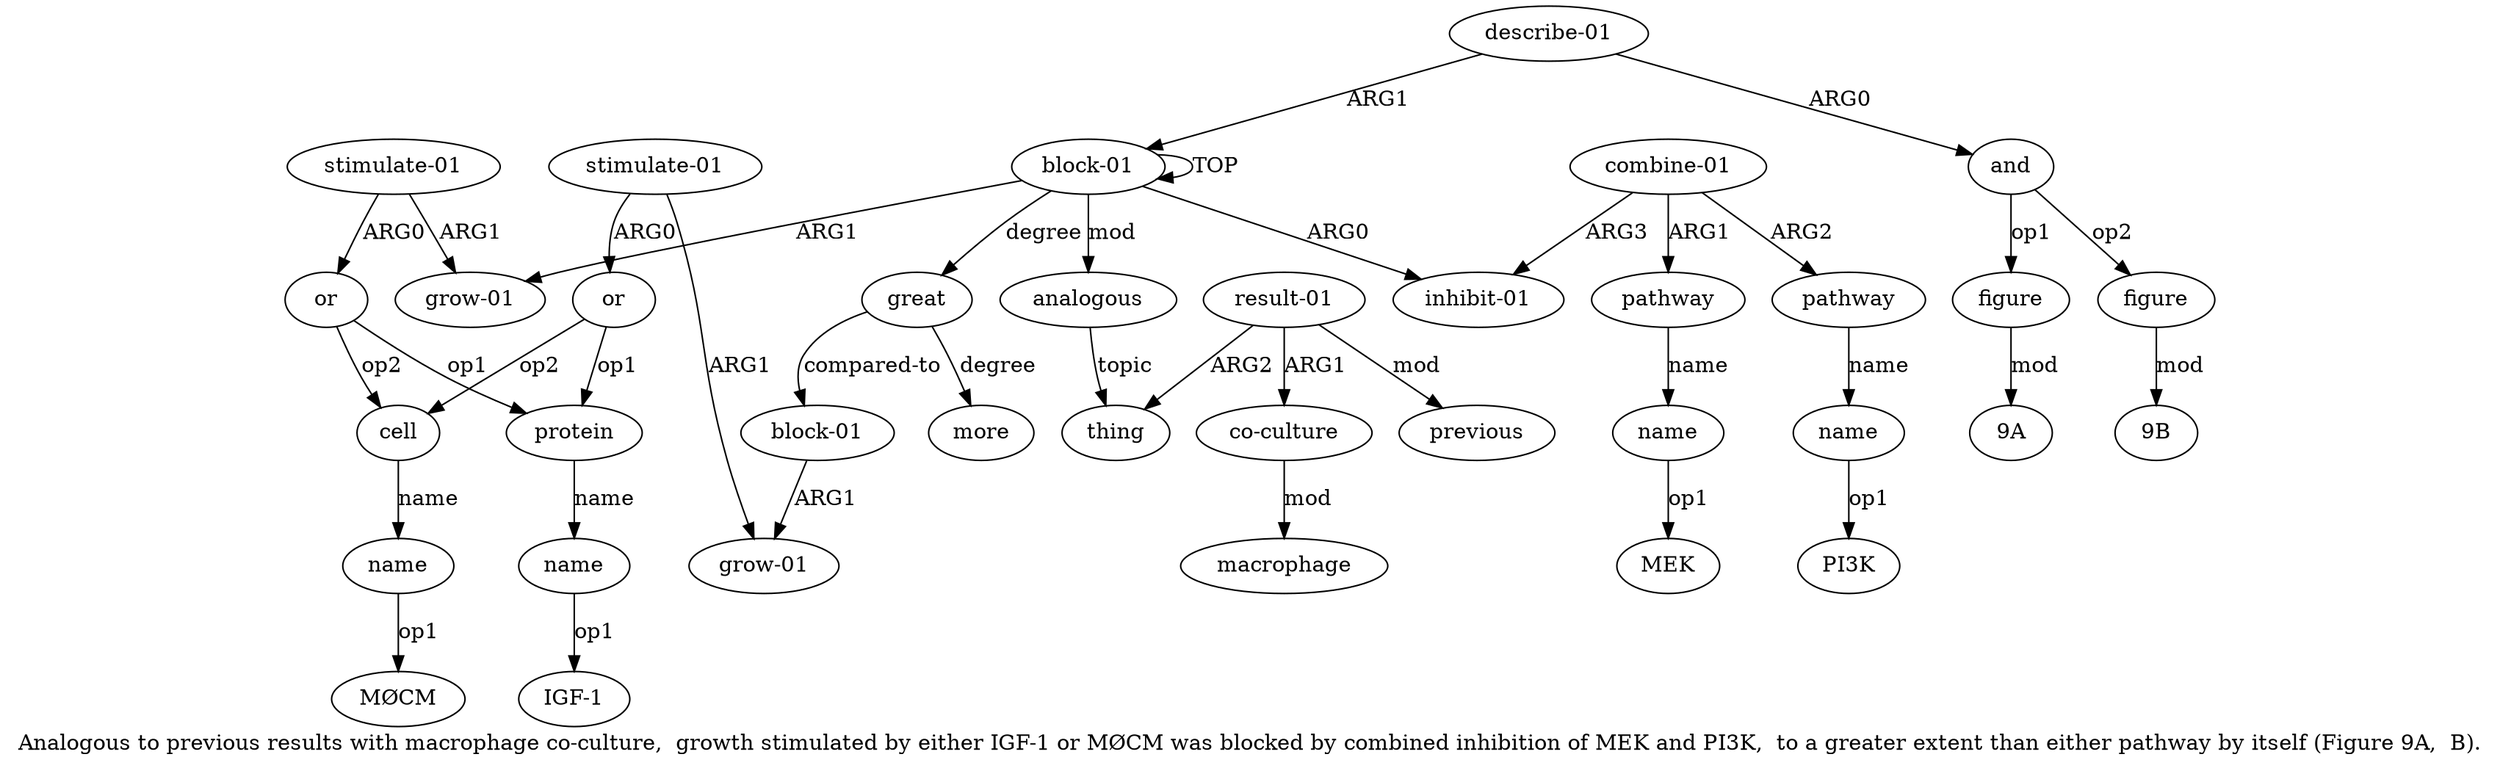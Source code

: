 digraph  {
	graph [label="Analogous to previous results with macrophage co-culture,  growth stimulated by either IGF-1 or MØCM was blocked by combined inhibition \
of MEK and PI3K,  to a greater extent than either pathway by itself (Figure 9A,  B)."];
	node [label="\N"];
	a20	 [color=black,
		gold_ind=20,
		gold_label="block-01",
		label="block-01",
		test_ind=20,
		test_label="block-01"];
	a21	 [color=black,
		gold_ind=21,
		gold_label="grow-01",
		label="grow-01",
		test_ind=21,
		test_label="grow-01"];
	a20 -> a21 [key=0,
	color=black,
	gold_label=ARG1,
	label=ARG1,
	test_label=ARG1];
a22 [color=black,
	gold_ind=22,
	gold_label="stimulate-01",
	label="stimulate-01",
	test_ind=22,
	test_label="stimulate-01"];
a22 -> a21 [key=0,
color=black,
gold_label=ARG1,
label=ARG1,
test_label=ARG1];
a23 [color=black,
gold_ind=23,
gold_label=or,
label=or,
test_ind=23,
test_label=or];
a22 -> a23 [key=0,
color=black,
gold_label=ARG0,
label=ARG0,
test_label=ARG0];
a10 [color=black,
gold_ind=10,
gold_label=protein,
label=protein,
test_ind=10,
test_label=protein];
a23 -> a10 [key=0,
color=black,
gold_label=op1,
label=op1,
test_label=op1];
a12 [color=black,
gold_ind=12,
gold_label=cell,
label=cell,
test_ind=12,
test_label=cell];
a23 -> a12 [key=0,
color=black,
gold_label=op2,
label=op2,
test_label=op2];
a24 [color=black,
gold_ind=24,
gold_label=analogous,
label=analogous,
test_ind=24,
test_label=analogous];
a25 [color=black,
gold_ind=25,
gold_label=thing,
label=thing,
test_ind=25,
test_label=thing];
a24 -> a25 [key=0,
color=black,
gold_label=topic,
label=topic,
test_label=topic];
a26 [color=black,
gold_ind=26,
gold_label="result-01",
label="result-01",
test_ind=26,
test_label="result-01"];
a26 -> a25 [key=0,
color=black,
gold_label=ARG2,
label=ARG2,
test_label=ARG2];
a27 [color=black,
gold_ind=27,
gold_label="co-culture",
label="co-culture",
test_ind=27,
test_label="co-culture"];
a26 -> a27 [key=0,
color=black,
gold_label=ARG1,
label=ARG1,
test_label=ARG1];
a29 [color=black,
gold_ind=29,
gold_label=previous,
label=previous,
test_ind=29,
test_label=previous];
a26 -> a29 [key=0,
color=black,
gold_label=mod,
label=mod,
test_label=mod];
a28 [color=black,
gold_ind=28,
gold_label=macrophage,
label=macrophage,
test_ind=28,
test_label=macrophage];
a27 -> a28 [key=0,
color=black,
gold_label=mod,
label=mod,
test_label=mod];
a15 [color=black,
gold_ind=15,
gold_label=and,
label=and,
test_ind=15,
test_label=and];
a17 [color=black,
gold_ind=17,
gold_label=figure,
label=figure,
test_ind=17,
test_label=figure];
a15 -> a17 [key=0,
color=black,
gold_label=op2,
label=op2,
test_label=op2];
a16 [color=black,
gold_ind=16,
gold_label=figure,
label=figure,
test_ind=16,
test_label=figure];
a15 -> a16 [key=0,
color=black,
gold_label=op1,
label=op1,
test_label=op1];
a14 [color=black,
gold_ind=14,
gold_label="describe-01",
label="describe-01",
test_ind=14,
test_label="describe-01"];
a14 -> a15 [key=0,
color=black,
gold_label=ARG0,
label=ARG0,
test_label=ARG0];
a0 [color=black,
gold_ind=0,
gold_label="block-01",
label="block-01",
test_ind=0,
test_label="block-01"];
a14 -> a0 [key=0,
color=black,
gold_label=ARG1,
label=ARG1,
test_label=ARG1];
"a17 9B" [color=black,
gold_ind=-1,
gold_label="9B",
label="9B",
test_ind=-1,
test_label="9B"];
a17 -> "a17 9B" [key=0,
color=black,
gold_label=mod,
label=mod,
test_label=mod];
"a16 9A" [color=black,
gold_ind=-1,
gold_label="9A",
label="9A",
test_ind=-1,
test_label="9A"];
a16 -> "a16 9A" [key=0,
color=black,
gold_label=mod,
label=mod,
test_label=mod];
a11 [color=black,
gold_ind=11,
gold_label=name,
label=name,
test_ind=11,
test_label=name];
"a11 IGF-1" [color=black,
gold_ind=-1,
gold_label="IGF-1",
label="IGF-1",
test_ind=-1,
test_label="IGF-1"];
a11 -> "a11 IGF-1" [key=0,
color=black,
gold_label=op1,
label=op1,
test_label=op1];
a10 -> a11 [key=0,
color=black,
gold_label=name,
label=name,
test_label=name];
a13 [color=black,
gold_ind=13,
gold_label=name,
label=name,
test_ind=13,
test_label=name];
"a13 MØCM" [color=black,
gold_ind=-1,
gold_label=MØCM,
label=MØCM,
test_ind=-1,
test_label=MØCM];
a13 -> "a13 MØCM" [key=0,
color=black,
gold_label=op1,
label=op1,
test_label=op1];
a12 -> a13 [key=0,
color=black,
gold_label=name,
label=name,
test_label=name];
a19 [color=black,
gold_ind=19,
gold_label=more,
label=more,
test_ind=19,
test_label=more];
a18 [color=black,
gold_ind=18,
gold_label=great,
label=great,
test_ind=18,
test_label=great];
a18 -> a20 [key=0,
color=black,
gold_label="compared-to",
label="compared-to",
test_label="compared-to"];
a18 -> a19 [key=0,
color=black,
gold_label=degree,
label=degree,
test_label=degree];
a1 [color=black,
gold_ind=1,
gold_label="inhibit-01",
label="inhibit-01",
test_ind=1,
test_label="inhibit-01"];
a0 -> a24 [key=0,
color=black,
gold_label=mod,
label=mod,
test_label=mod];
a0 -> a18 [key=0,
color=black,
gold_label=degree,
label=degree,
test_label=degree];
a0 -> a1 [key=0,
color=black,
gold_label=ARG0,
label=ARG0,
test_label=ARG0];
a0 -> a0 [key=0,
color=black,
gold_label=TOP,
label=TOP,
test_label=TOP];
a7 [color=black,
gold_ind=7,
gold_label="grow-01",
label="grow-01",
test_ind=7,
test_label="grow-01"];
a0 -> a7 [key=0,
color=black,
gold_label=ARG1,
label=ARG1,
test_label=ARG1];
a3 [color=black,
gold_ind=3,
gold_label=pathway,
label=pathway,
test_ind=3,
test_label=pathway];
a4 [color=black,
gold_ind=4,
gold_label=name,
label=name,
test_ind=4,
test_label=name];
a3 -> a4 [key=0,
color=black,
gold_label=name,
label=name,
test_label=name];
a2 [color=black,
gold_ind=2,
gold_label="combine-01",
label="combine-01",
test_ind=2,
test_label="combine-01"];
a2 -> a1 [key=0,
color=black,
gold_label=ARG3,
label=ARG3,
test_label=ARG3];
a2 -> a3 [key=0,
color=black,
gold_label=ARG1,
label=ARG1,
test_label=ARG1];
a5 [color=black,
gold_ind=5,
gold_label=pathway,
label=pathway,
test_ind=5,
test_label=pathway];
a2 -> a5 [key=0,
color=black,
gold_label=ARG2,
label=ARG2,
test_label=ARG2];
a6 [color=black,
gold_ind=6,
gold_label=name,
label=name,
test_ind=6,
test_label=name];
a5 -> a6 [key=0,
color=black,
gold_label=name,
label=name,
test_label=name];
"a4 MEK" [color=black,
gold_ind=-1,
gold_label=MEK,
label=MEK,
test_ind=-1,
test_label=MEK];
a4 -> "a4 MEK" [key=0,
color=black,
gold_label=op1,
label=op1,
test_label=op1];
"a6 PI3K" [color=black,
gold_ind=-1,
gold_label=PI3K,
label=PI3K,
test_ind=-1,
test_label=PI3K];
a6 -> "a6 PI3K" [key=0,
color=black,
gold_label=op1,
label=op1,
test_label=op1];
a9 [color=black,
gold_ind=9,
gold_label=or,
label=or,
test_ind=9,
test_label=or];
a9 -> a10 [key=0,
color=black,
gold_label=op1,
label=op1,
test_label=op1];
a9 -> a12 [key=0,
color=black,
gold_label=op2,
label=op2,
test_label=op2];
a8 [color=black,
gold_ind=8,
gold_label="stimulate-01",
label="stimulate-01",
test_ind=8,
test_label="stimulate-01"];
a8 -> a7 [key=0,
color=black,
gold_label=ARG1,
label=ARG1,
test_label=ARG1];
a8 -> a9 [key=0,
color=black,
gold_label=ARG0,
label=ARG0,
test_label=ARG0];
}
